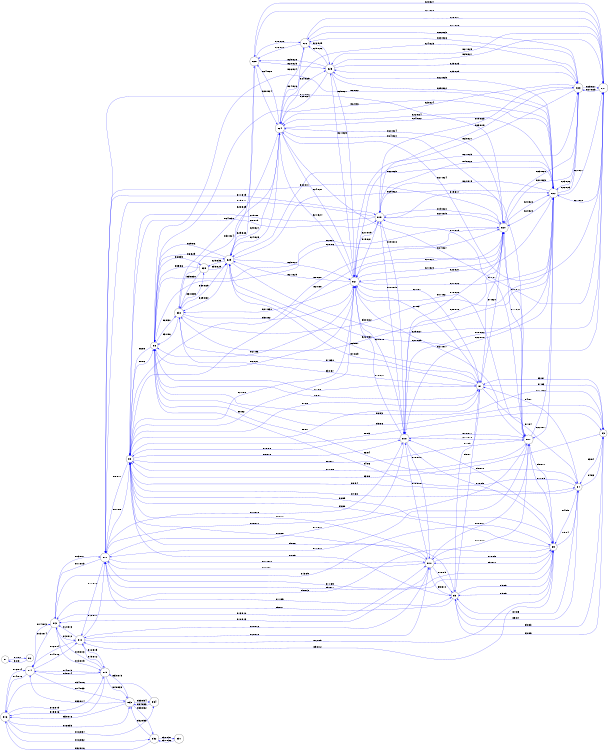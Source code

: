 digraph lightTraps {
	rankdir=LR;
	size="8,5" 
	node [shape = circle];
P16 -> P14 [ label = "P16.P14" color = "blue"  ] ;
P16 -> P15 [ label = "P16.P15" color = "blue"  ] ;
P16 -> P32 [ label = "P16.P32" color = "blue"  ] ;
P16 -> P33 [ label = "P16.P33" color = "blue"  ] ;
P16 -> P34 [ label = "P16.P34" color = "blue"  ] ;
P30 -> P6 [ label = "P30.P6" color = "blue"  ] ;
P30 -> P7 [ label = "P30.P7" color = "blue"  ] ;
P30 -> P21 [ label = "P30.P21" color = "blue"  ] ;
P30 -> P22 [ label = "P30.P22" color = "blue"  ] ;
P30 -> P24 [ label = "P30.P24" color = "blue"  ] ;
P30 -> P29 [ label = "P30.P29" color = "blue"  ] ;
P30 -> P35 [ label = "P30.P35" color = "blue"  ] ;
P6 -> P3 [ label = "P6.P3" color = "blue"  ] ;
P6 -> P4 [ label = "P6.P4" color = "blue"  ] ;
P6 -> P7 [ label = "P6.P7" color = "blue"  ] ;
P6 -> P8 [ label = "P6.P8" color = "blue"  ] ;
P6 -> P20 [ label = "P6.P20" color = "blue"  ] ;
P6 -> P21 [ label = "P6.P21" color = "blue"  ] ;
P6 -> P22 [ label = "P6.P22" color = "blue"  ] ;
P6 -> P29 [ label = "P6.P29" color = "blue"  ] ;
P6 -> P30 [ label = "P6.P30" color = "blue"  ] ;
P6 -> P35 [ label = "P6.P35" color = "blue"  ] ;
P27 -> P22 [ label = "P27.P22" color = "blue"  ] ;
P27 -> P23 [ label = "P27.P23" color = "blue"  ] ;
P27 -> P24 [ label = "P27.P24" color = "blue"  ] ;
P27 -> P25 [ label = "P27.P25" color = "blue"  ] ;
P27 -> P26 [ label = "P27.P26" color = "blue"  ] ;
P27 -> P28 [ label = "P27.P28" color = "blue"  ] ;
P27 -> P29 [ label = "P27.P29" color = "blue"  ] ;
P17 -> P8 [ label = "P17.P8" color = "blue"  ] ;
P17 -> P9 [ label = "P17.P9" color = "blue"  ] ;
P17 -> P10 [ label = "P17.P10" color = "blue"  ] ;
P17 -> P11 [ label = "P17.P11" color = "blue"  ] ;
P17 -> P18 [ label = "P17.P18" color = "blue"  ] ;
P17 -> P19 [ label = "P17.P19" color = "blue"  ] ;
P17 -> P20 [ label = "P17.P20" color = "blue"  ] ;
P17 -> P21 [ label = "P17.P21" color = "blue"  ] ;
P17 -> P22 [ label = "P17.P22" color = "blue"  ] ;
P31 -> P32 [ label = "P31.P32" color = "blue"  ] ;
P20 -> P6 [ label = "P20.P6" color = "blue"  ] ;
P20 -> P7 [ label = "P20.P7" color = "blue"  ] ;
P20 -> P8 [ label = "P20.P8" color = "blue"  ] ;
P20 -> P11 [ label = "P20.P11" color = "blue"  ] ;
P20 -> P17 [ label = "P20.P17" color = "blue"  ] ;
P20 -> P18 [ label = "P20.P18" color = "blue"  ] ;
P20 -> P19 [ label = "P20.P19" color = "blue"  ] ;
P20 -> P21 [ label = "P20.P21" color = "blue"  ] ;
P20 -> P22 [ label = "P20.P22" color = "blue"  ] ;
P20 -> P23 [ label = "P20.P23" color = "blue"  ] ;
P20 -> P24 [ label = "P20.P24" color = "blue"  ] ;
P7 -> P3 [ label = "P7.P3" color = "blue"  ] ;
P7 -> P4 [ label = "P7.P4" color = "blue"  ] ;
P7 -> P5 [ label = "P7.P5" color = "blue"  ] ;
P7 -> P6 [ label = "P7.P6" color = "blue"  ] ;
P7 -> P8 [ label = "P7.P8" color = "blue"  ] ;
P7 -> P20 [ label = "P7.P20" color = "blue"  ] ;
P7 -> P21 [ label = "P7.P21" color = "blue"  ] ;
P7 -> P29 [ label = "P7.P29" color = "blue"  ] ;
P7 -> P30 [ label = "P7.P30" color = "blue"  ] ;
P10 -> P5 [ label = "P10.P5" color = "blue"  ] ;
P10 -> P8 [ label = "P10.P8" color = "blue"  ] ;
P10 -> P9 [ label = "P10.P9" color = "blue"  ] ;
P10 -> P11 [ label = "P10.P11" color = "blue"  ] ;
P10 -> P12 [ label = "P10.P12" color = "blue"  ] ;
P10 -> P13 [ label = "P10.P13" color = "blue"  ] ;
P10 -> P17 [ label = "P10.P17" color = "blue"  ] ;
P10 -> P18 [ label = "P10.P18" color = "blue"  ] ;
P28 -> P24 [ label = "P28.P24" color = "blue"  ] ;
P28 -> P25 [ label = "P28.P25" color = "blue"  ] ;
P28 -> P26 [ label = "P28.P26" color = "blue"  ] ;
P28 -> P27 [ label = "P28.P27" color = "blue"  ] ;
P28 -> P29 [ label = "P28.P29" color = "blue"  ] ;
P18 -> P8 [ label = "P18.P8" color = "blue"  ] ;
P18 -> P9 [ label = "P18.P9" color = "blue"  ] ;
P18 -> P10 [ label = "P18.P10" color = "blue"  ] ;
P18 -> P11 [ label = "P18.P11" color = "blue"  ] ;
P18 -> P17 [ label = "P18.P17" color = "blue"  ] ;
P18 -> P19 [ label = "P18.P19" color = "blue"  ] ;
P18 -> P20 [ label = "P18.P20" color = "blue"  ] ;
P18 -> P21 [ label = "P18.P21" color = "blue"  ] ;
P18 -> P22 [ label = "P18.P22" color = "blue"  ] ;
P32 -> P16 [ label = "P32.P16" color = "blue"  ] ;
P32 -> P31 [ label = "P32.P31" color = "blue"  ] ;
P32 -> P33 [ label = "P32.P33" color = "blue"  ] ;
P21 -> P6 [ label = "P21.P6" color = "blue"  ] ;
P21 -> P7 [ label = "P21.P7" color = "blue"  ] ;
P21 -> P8 [ label = "P21.P8" color = "blue"  ] ;
P21 -> P17 [ label = "P21.P17" color = "blue"  ] ;
P21 -> P18 [ label = "P21.P18" color = "blue"  ] ;
P21 -> P19 [ label = "P21.P19" color = "blue"  ] ;
P21 -> P20 [ label = "P21.P20" color = "blue"  ] ;
P21 -> P22 [ label = "P21.P22" color = "blue"  ] ;
P21 -> P23 [ label = "P21.P23" color = "blue"  ] ;
P21 -> P24 [ label = "P21.P24" color = "blue"  ] ;
P21 -> P25 [ label = "P21.P25" color = "blue"  ] ;
P21 -> P29 [ label = "P21.P29" color = "blue"  ] ;
P21 -> P30 [ label = "P21.P30" color = "blue"  ] ;
P8 -> P3 [ label = "P8.P3" color = "blue"  ] ;
P8 -> P4 [ label = "P8.P4" color = "blue"  ] ;
P8 -> P5 [ label = "P8.P5" color = "blue"  ] ;
P8 -> P6 [ label = "P8.P6" color = "blue"  ] ;
P8 -> P7 [ label = "P8.P7" color = "blue"  ] ;
P8 -> P9 [ label = "P8.P9" color = "blue"  ] ;
P8 -> P10 [ label = "P8.P10" color = "blue"  ] ;
P8 -> P11 [ label = "P8.P11" color = "blue"  ] ;
P8 -> P17 [ label = "P8.P17" color = "blue"  ] ;
P8 -> P18 [ label = "P8.P18" color = "blue"  ] ;
P8 -> P19 [ label = "P8.P19" color = "blue"  ] ;
P8 -> P20 [ label = "P8.P20" color = "blue"  ] ;
P8 -> P21 [ label = "P8.P21" color = "blue"  ] ;
P11 -> P5 [ label = "P11.P5" color = "blue"  ] ;
P11 -> P8 [ label = "P11.P8" color = "blue"  ] ;
P11 -> P9 [ label = "P11.P9" color = "blue"  ] ;
P11 -> P10 [ label = "P11.P10" color = "blue"  ] ;
P11 -> P12 [ label = "P11.P12" color = "blue"  ] ;
P11 -> P13 [ label = "P11.P13" color = "blue"  ] ;
P11 -> P17 [ label = "P11.P17" color = "blue"  ] ;
P11 -> P18 [ label = "P11.P18" color = "blue"  ] ;
P11 -> P19 [ label = "P11.P19" color = "blue"  ] ;
P11 -> P20 [ label = "P11.P20" color = "blue"  ] ;
P29 -> P6 [ label = "P29.P6" color = "blue"  ] ;
P29 -> P7 [ label = "P29.P7" color = "blue"  ] ;
P29 -> P21 [ label = "P29.P21" color = "blue"  ] ;
P29 -> P22 [ label = "P29.P22" color = "blue"  ] ;
P29 -> P24 [ label = "P29.P24" color = "blue"  ] ;
P29 -> P27 [ label = "P29.P27" color = "blue"  ] ;
P29 -> P28 [ label = "P29.P28" color = "blue"  ] ;
P29 -> P30 [ label = "P29.P30" color = "blue"  ] ;
P29 -> P35 [ label = "P29.P35" color = "blue"  ] ;
P1 -> P2 [ label = "P1.P2" color = "blue"  ] ;
P33 -> P14 [ label = "P33.P14" color = "blue"  ] ;
P33 -> P15 [ label = "P33.P15" color = "blue"  ] ;
P33 -> P16 [ label = "P33.P16" color = "blue"  ] ;
P33 -> P32 [ label = "P33.P32" color = "blue"  ] ;
P33 -> P34 [ label = "P33.P34" color = "blue"  ] ;
P22 -> P6 [ label = "P22.P6" color = "blue"  ] ;
P22 -> P17 [ label = "P22.P17" color = "blue"  ] ;
P22 -> P18 [ label = "P22.P18" color = "blue"  ] ;
P22 -> P19 [ label = "P22.P19" color = "blue"  ] ;
P22 -> P20 [ label = "P22.P20" color = "blue"  ] ;
P22 -> P21 [ label = "P22.P21" color = "blue"  ] ;
P22 -> P23 [ label = "P22.P23" color = "blue"  ] ;
P22 -> P24 [ label = "P22.P24" color = "blue"  ] ;
P22 -> P25 [ label = "P22.P25" color = "blue"  ] ;
P22 -> P27 [ label = "P22.P27" color = "blue"  ] ;
P22 -> P29 [ label = "P22.P29" color = "blue"  ] ;
P22 -> P30 [ label = "P22.P30" color = "blue"  ] ;
P9 -> P4 [ label = "P9.P4" color = "blue"  ] ;
P9 -> P5 [ label = "P9.P5" color = "blue"  ] ;
P9 -> P8 [ label = "P9.P8" color = "blue"  ] ;
P9 -> P10 [ label = "P9.P10" color = "blue"  ] ;
P9 -> P11 [ label = "P9.P11" color = "blue"  ] ;
P9 -> P12 [ label = "P9.P12" color = "blue"  ] ;
P9 -> P13 [ label = "P9.P13" color = "blue"  ] ;
P9 -> P17 [ label = "P9.P17" color = "blue"  ] ;
P9 -> P18 [ label = "P9.P18" color = "blue"  ] ;
P12 -> P9 [ label = "P12.P9" color = "blue"  ] ;
P12 -> P10 [ label = "P12.P10" color = "blue"  ] ;
P12 -> P11 [ label = "P12.P11" color = "blue"  ] ;
P12 -> P13 [ label = "P12.P13" color = "blue"  ] ;
P12 -> P14 [ label = "P12.P14" color = "blue"  ] ;
P12 -> P15 [ label = "P12.P15" color = "blue"  ] ;
P19 -> P8 [ label = "P19.P8" color = "blue"  ] ;
P19 -> P11 [ label = "P19.P11" color = "blue"  ] ;
P19 -> P17 [ label = "P19.P17" color = "blue"  ] ;
P19 -> P18 [ label = "P19.P18" color = "blue"  ] ;
P19 -> P20 [ label = "P19.P20" color = "blue"  ] ;
P19 -> P21 [ label = "P19.P21" color = "blue"  ] ;
P19 -> P22 [ label = "P19.P22" color = "blue"  ] ;
P19 -> P23 [ label = "P19.P23" color = "blue"  ] ;
P2 -> P1 [ label = "P2.P1" color = "blue"  ] ;
P23 -> P19 [ label = "P23.P19" color = "blue"  ] ;
P23 -> P20 [ label = "P23.P20" color = "blue"  ] ;
P23 -> P21 [ label = "P23.P21" color = "blue"  ] ;
P23 -> P22 [ label = "P23.P22" color = "blue"  ] ;
P23 -> P24 [ label = "P23.P24" color = "blue"  ] ;
P23 -> P25 [ label = "P23.P25" color = "blue"  ] ;
P23 -> P26 [ label = "P23.P26" color = "blue"  ] ;
P23 -> P27 [ label = "P23.P27" color = "blue"  ] ;
P34 -> P16 [ label = "P34.P16" color = "blue"  ] ;
P34 -> P33 [ label = "P34.P33" color = "blue"  ] ;
P13 -> P9 [ label = "P13.P9" color = "blue"  ] ;
P13 -> P10 [ label = "P13.P10" color = "blue"  ] ;
P13 -> P11 [ label = "P13.P11" color = "blue"  ] ;
P13 -> P12 [ label = "P13.P12" color = "blue"  ] ;
P13 -> P14 [ label = "P13.P14" color = "blue"  ] ;
P13 -> P15 [ label = "P13.P15" color = "blue"  ] ;
P3 -> P4 [ label = "P3.P4" color = "blue"  ] ;
P3 -> P5 [ label = "P3.P5" color = "blue"  ] ;
P3 -> P6 [ label = "P3.P6" color = "blue"  ] ;
P3 -> P7 [ label = "P3.P7" color = "blue"  ] ;
P3 -> P8 [ label = "P3.P8" color = "blue"  ] ;
P35 -> P6 [ label = "P35.P6" color = "blue"  ] ;
P35 -> P29 [ label = "P35.P29" color = "blue"  ] ;
P35 -> P30 [ label = "P35.P30" color = "blue"  ] ;
P24 -> P20 [ label = "P24.P20" color = "blue"  ] ;
P24 -> P21 [ label = "P24.P21" color = "blue"  ] ;
P24 -> P22 [ label = "P24.P22" color = "blue"  ] ;
P24 -> P23 [ label = "P24.P23" color = "blue"  ] ;
P24 -> P25 [ label = "P24.P25" color = "blue"  ] ;
P24 -> P26 [ label = "P24.P26" color = "blue"  ] ;
P24 -> P27 [ label = "P24.P27" color = "blue"  ] ;
P24 -> P28 [ label = "P24.P28" color = "blue"  ] ;
P24 -> P29 [ label = "P24.P29" color = "blue"  ] ;
P24 -> P30 [ label = "P24.P30" color = "blue"  ] ;
P14 -> P12 [ label = "P14.P12" color = "blue"  ] ;
P14 -> P13 [ label = "P14.P13" color = "blue"  ] ;
P14 -> P15 [ label = "P14.P15" color = "blue"  ] ;
P14 -> P16 [ label = "P14.P16" color = "blue"  ] ;
P14 -> P33 [ label = "P14.P33" color = "blue"  ] ;
P4 -> P3 [ label = "P4.P3" color = "blue"  ] ;
P4 -> P5 [ label = "P4.P5" color = "blue"  ] ;
P4 -> P6 [ label = "P4.P6" color = "blue"  ] ;
P4 -> P7 [ label = "P4.P7" color = "blue"  ] ;
P4 -> P8 [ label = "P4.P8" color = "blue"  ] ;
P4 -> P9 [ label = "P4.P9" color = "blue"  ] ;
P25 -> P21 [ label = "P25.P21" color = "blue"  ] ;
P25 -> P22 [ label = "P25.P22" color = "blue"  ] ;
P25 -> P23 [ label = "P25.P23" color = "blue"  ] ;
P25 -> P24 [ label = "P25.P24" color = "blue"  ] ;
P25 -> P26 [ label = "P25.P26" color = "blue"  ] ;
P25 -> P27 [ label = "P25.P27" color = "blue"  ] ;
P25 -> P28 [ label = "P25.P28" color = "blue"  ] ;
P15 -> P12 [ label = "P15.P12" color = "blue"  ] ;
P15 -> P13 [ label = "P15.P13" color = "blue"  ] ;
P15 -> P14 [ label = "P15.P14" color = "blue"  ] ;
P15 -> P16 [ label = "P15.P16" color = "blue"  ] ;
P15 -> P33 [ label = "P15.P33" color = "blue"  ] ;
P5 -> P3 [ label = "P5.P3" color = "blue"  ] ;
P5 -> P4 [ label = "P5.P4" color = "blue"  ] ;
P5 -> P7 [ label = "P5.P7" color = "blue"  ] ;
P5 -> P8 [ label = "P5.P8" color = "blue"  ] ;
P5 -> P9 [ label = "P5.P9" color = "blue"  ] ;
P5 -> P10 [ label = "P5.P10" color = "blue"  ] ;
P5 -> P11 [ label = "P5.P11" color = "blue"  ] ;
P26 -> P23 [ label = "P26.P23" color = "blue"  ] ;
P26 -> P24 [ label = "P26.P24" color = "blue"  ] ;
P26 -> P25 [ label = "P26.P25" color = "blue"  ] ;
P26 -> P27 [ label = "P26.P27" color = "blue"  ] ;
P26 -> P28 [ label = "P26.P28" color = "blue"  ] ;
}
